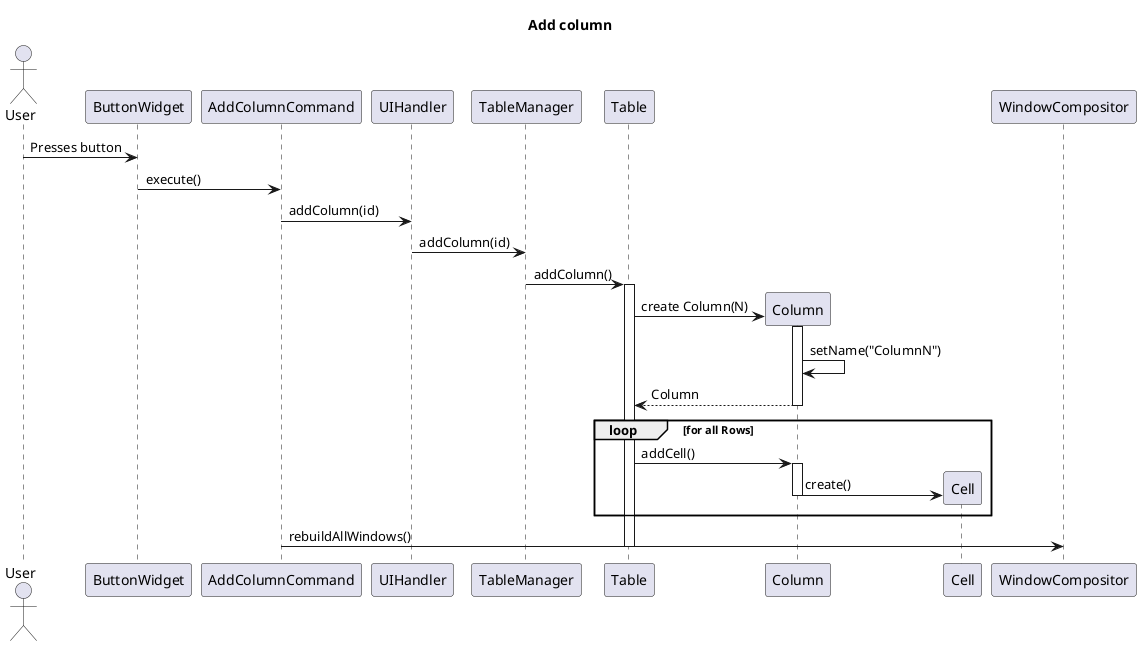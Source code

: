 @startuml
title Add column
Actor User

User->ButtonWidget: Presses button
ButtonWidget -> AddColumnCommand: execute()
AddColumnCommand -> UIHandler: addColumn(id)
UIHandler -> TableManager: addColumn(id)
TableManager -> Table: addColumn()
activate Table
create Column
Table -> Column: create Column(N)
activate Column
Column -> Column: setName("ColumnN")
return Column
loop for all Rows
    Table -> Column: addCell()
    activate Column
    create Cell
    Column -> Cell: create()
    deactivate Column
end
AddColumnCommand -> WindowCompositor: rebuildAllWindows()
deactivate Table

@enduml